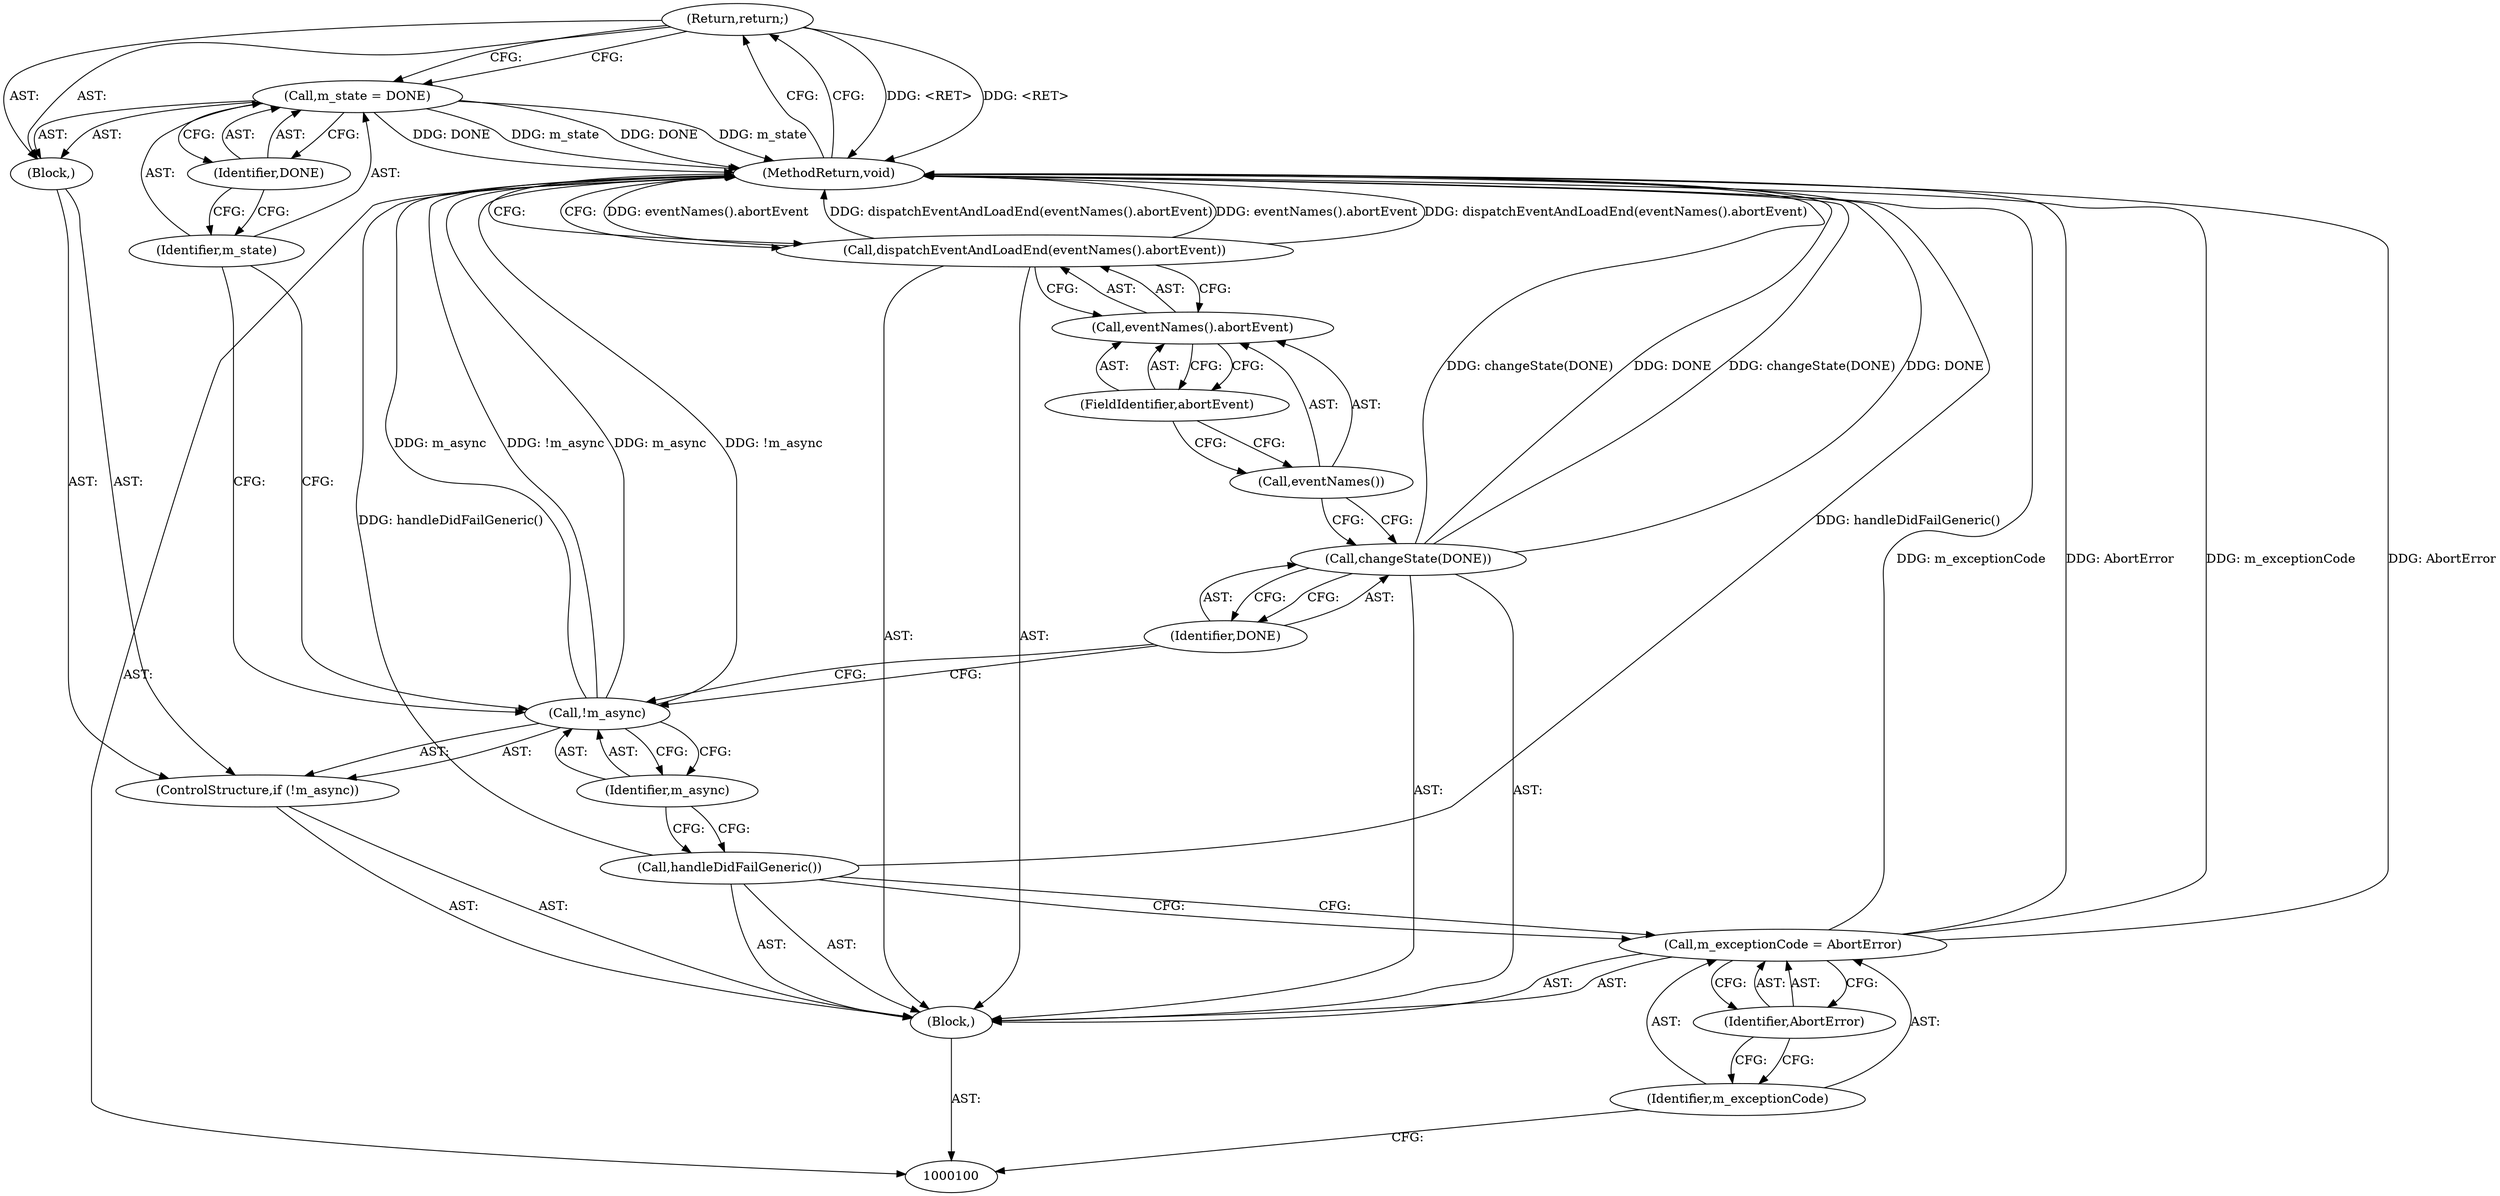 digraph "0_Chrome_aa1a102f73565feeb1d121d0d6c9524bebcdd75f" {
"1000113" [label="(Return,return;)"];
"1000115" [label="(Identifier,DONE)"];
"1000114" [label="(Call,changeState(DONE))"];
"1000117" [label="(Call,eventNames().abortEvent)"];
"1000118" [label="(Call,eventNames())"];
"1000116" [label="(Call,dispatchEventAndLoadEnd(eventNames().abortEvent))"];
"1000119" [label="(FieldIdentifier,abortEvent)"];
"1000120" [label="(MethodReturn,void)"];
"1000101" [label="(Block,)"];
"1000104" [label="(Identifier,AbortError)"];
"1000102" [label="(Call,m_exceptionCode = AbortError)"];
"1000103" [label="(Identifier,m_exceptionCode)"];
"1000105" [label="(Call,handleDidFailGeneric())"];
"1000109" [label="(Block,)"];
"1000106" [label="(ControlStructure,if (!m_async))"];
"1000107" [label="(Call,!m_async)"];
"1000108" [label="(Identifier,m_async)"];
"1000112" [label="(Identifier,DONE)"];
"1000110" [label="(Call,m_state = DONE)"];
"1000111" [label="(Identifier,m_state)"];
"1000113" -> "1000109"  [label="AST: "];
"1000113" -> "1000110"  [label="CFG: "];
"1000120" -> "1000113"  [label="CFG: "];
"1000113" -> "1000120"  [label="DDG: <RET>"];
"1000115" -> "1000114"  [label="AST: "];
"1000115" -> "1000107"  [label="CFG: "];
"1000114" -> "1000115"  [label="CFG: "];
"1000114" -> "1000101"  [label="AST: "];
"1000114" -> "1000115"  [label="CFG: "];
"1000115" -> "1000114"  [label="AST: "];
"1000118" -> "1000114"  [label="CFG: "];
"1000114" -> "1000120"  [label="DDG: changeState(DONE)"];
"1000114" -> "1000120"  [label="DDG: DONE"];
"1000117" -> "1000116"  [label="AST: "];
"1000117" -> "1000119"  [label="CFG: "];
"1000118" -> "1000117"  [label="AST: "];
"1000119" -> "1000117"  [label="AST: "];
"1000116" -> "1000117"  [label="CFG: "];
"1000118" -> "1000117"  [label="AST: "];
"1000118" -> "1000114"  [label="CFG: "];
"1000119" -> "1000118"  [label="CFG: "];
"1000116" -> "1000101"  [label="AST: "];
"1000116" -> "1000117"  [label="CFG: "];
"1000117" -> "1000116"  [label="AST: "];
"1000120" -> "1000116"  [label="CFG: "];
"1000116" -> "1000120"  [label="DDG: eventNames().abortEvent"];
"1000116" -> "1000120"  [label="DDG: dispatchEventAndLoadEnd(eventNames().abortEvent)"];
"1000119" -> "1000117"  [label="AST: "];
"1000119" -> "1000118"  [label="CFG: "];
"1000117" -> "1000119"  [label="CFG: "];
"1000120" -> "1000100"  [label="AST: "];
"1000120" -> "1000113"  [label="CFG: "];
"1000120" -> "1000116"  [label="CFG: "];
"1000116" -> "1000120"  [label="DDG: eventNames().abortEvent"];
"1000116" -> "1000120"  [label="DDG: dispatchEventAndLoadEnd(eventNames().abortEvent)"];
"1000107" -> "1000120"  [label="DDG: m_async"];
"1000107" -> "1000120"  [label="DDG: !m_async"];
"1000102" -> "1000120"  [label="DDG: AbortError"];
"1000102" -> "1000120"  [label="DDG: m_exceptionCode"];
"1000105" -> "1000120"  [label="DDG: handleDidFailGeneric()"];
"1000114" -> "1000120"  [label="DDG: changeState(DONE)"];
"1000114" -> "1000120"  [label="DDG: DONE"];
"1000110" -> "1000120"  [label="DDG: DONE"];
"1000110" -> "1000120"  [label="DDG: m_state"];
"1000113" -> "1000120"  [label="DDG: <RET>"];
"1000101" -> "1000100"  [label="AST: "];
"1000102" -> "1000101"  [label="AST: "];
"1000105" -> "1000101"  [label="AST: "];
"1000106" -> "1000101"  [label="AST: "];
"1000114" -> "1000101"  [label="AST: "];
"1000116" -> "1000101"  [label="AST: "];
"1000104" -> "1000102"  [label="AST: "];
"1000104" -> "1000103"  [label="CFG: "];
"1000102" -> "1000104"  [label="CFG: "];
"1000102" -> "1000101"  [label="AST: "];
"1000102" -> "1000104"  [label="CFG: "];
"1000103" -> "1000102"  [label="AST: "];
"1000104" -> "1000102"  [label="AST: "];
"1000105" -> "1000102"  [label="CFG: "];
"1000102" -> "1000120"  [label="DDG: AbortError"];
"1000102" -> "1000120"  [label="DDG: m_exceptionCode"];
"1000103" -> "1000102"  [label="AST: "];
"1000103" -> "1000100"  [label="CFG: "];
"1000104" -> "1000103"  [label="CFG: "];
"1000105" -> "1000101"  [label="AST: "];
"1000105" -> "1000102"  [label="CFG: "];
"1000108" -> "1000105"  [label="CFG: "];
"1000105" -> "1000120"  [label="DDG: handleDidFailGeneric()"];
"1000109" -> "1000106"  [label="AST: "];
"1000110" -> "1000109"  [label="AST: "];
"1000113" -> "1000109"  [label="AST: "];
"1000106" -> "1000101"  [label="AST: "];
"1000107" -> "1000106"  [label="AST: "];
"1000109" -> "1000106"  [label="AST: "];
"1000107" -> "1000106"  [label="AST: "];
"1000107" -> "1000108"  [label="CFG: "];
"1000108" -> "1000107"  [label="AST: "];
"1000111" -> "1000107"  [label="CFG: "];
"1000115" -> "1000107"  [label="CFG: "];
"1000107" -> "1000120"  [label="DDG: m_async"];
"1000107" -> "1000120"  [label="DDG: !m_async"];
"1000108" -> "1000107"  [label="AST: "];
"1000108" -> "1000105"  [label="CFG: "];
"1000107" -> "1000108"  [label="CFG: "];
"1000112" -> "1000110"  [label="AST: "];
"1000112" -> "1000111"  [label="CFG: "];
"1000110" -> "1000112"  [label="CFG: "];
"1000110" -> "1000109"  [label="AST: "];
"1000110" -> "1000112"  [label="CFG: "];
"1000111" -> "1000110"  [label="AST: "];
"1000112" -> "1000110"  [label="AST: "];
"1000113" -> "1000110"  [label="CFG: "];
"1000110" -> "1000120"  [label="DDG: DONE"];
"1000110" -> "1000120"  [label="DDG: m_state"];
"1000111" -> "1000110"  [label="AST: "];
"1000111" -> "1000107"  [label="CFG: "];
"1000112" -> "1000111"  [label="CFG: "];
}
